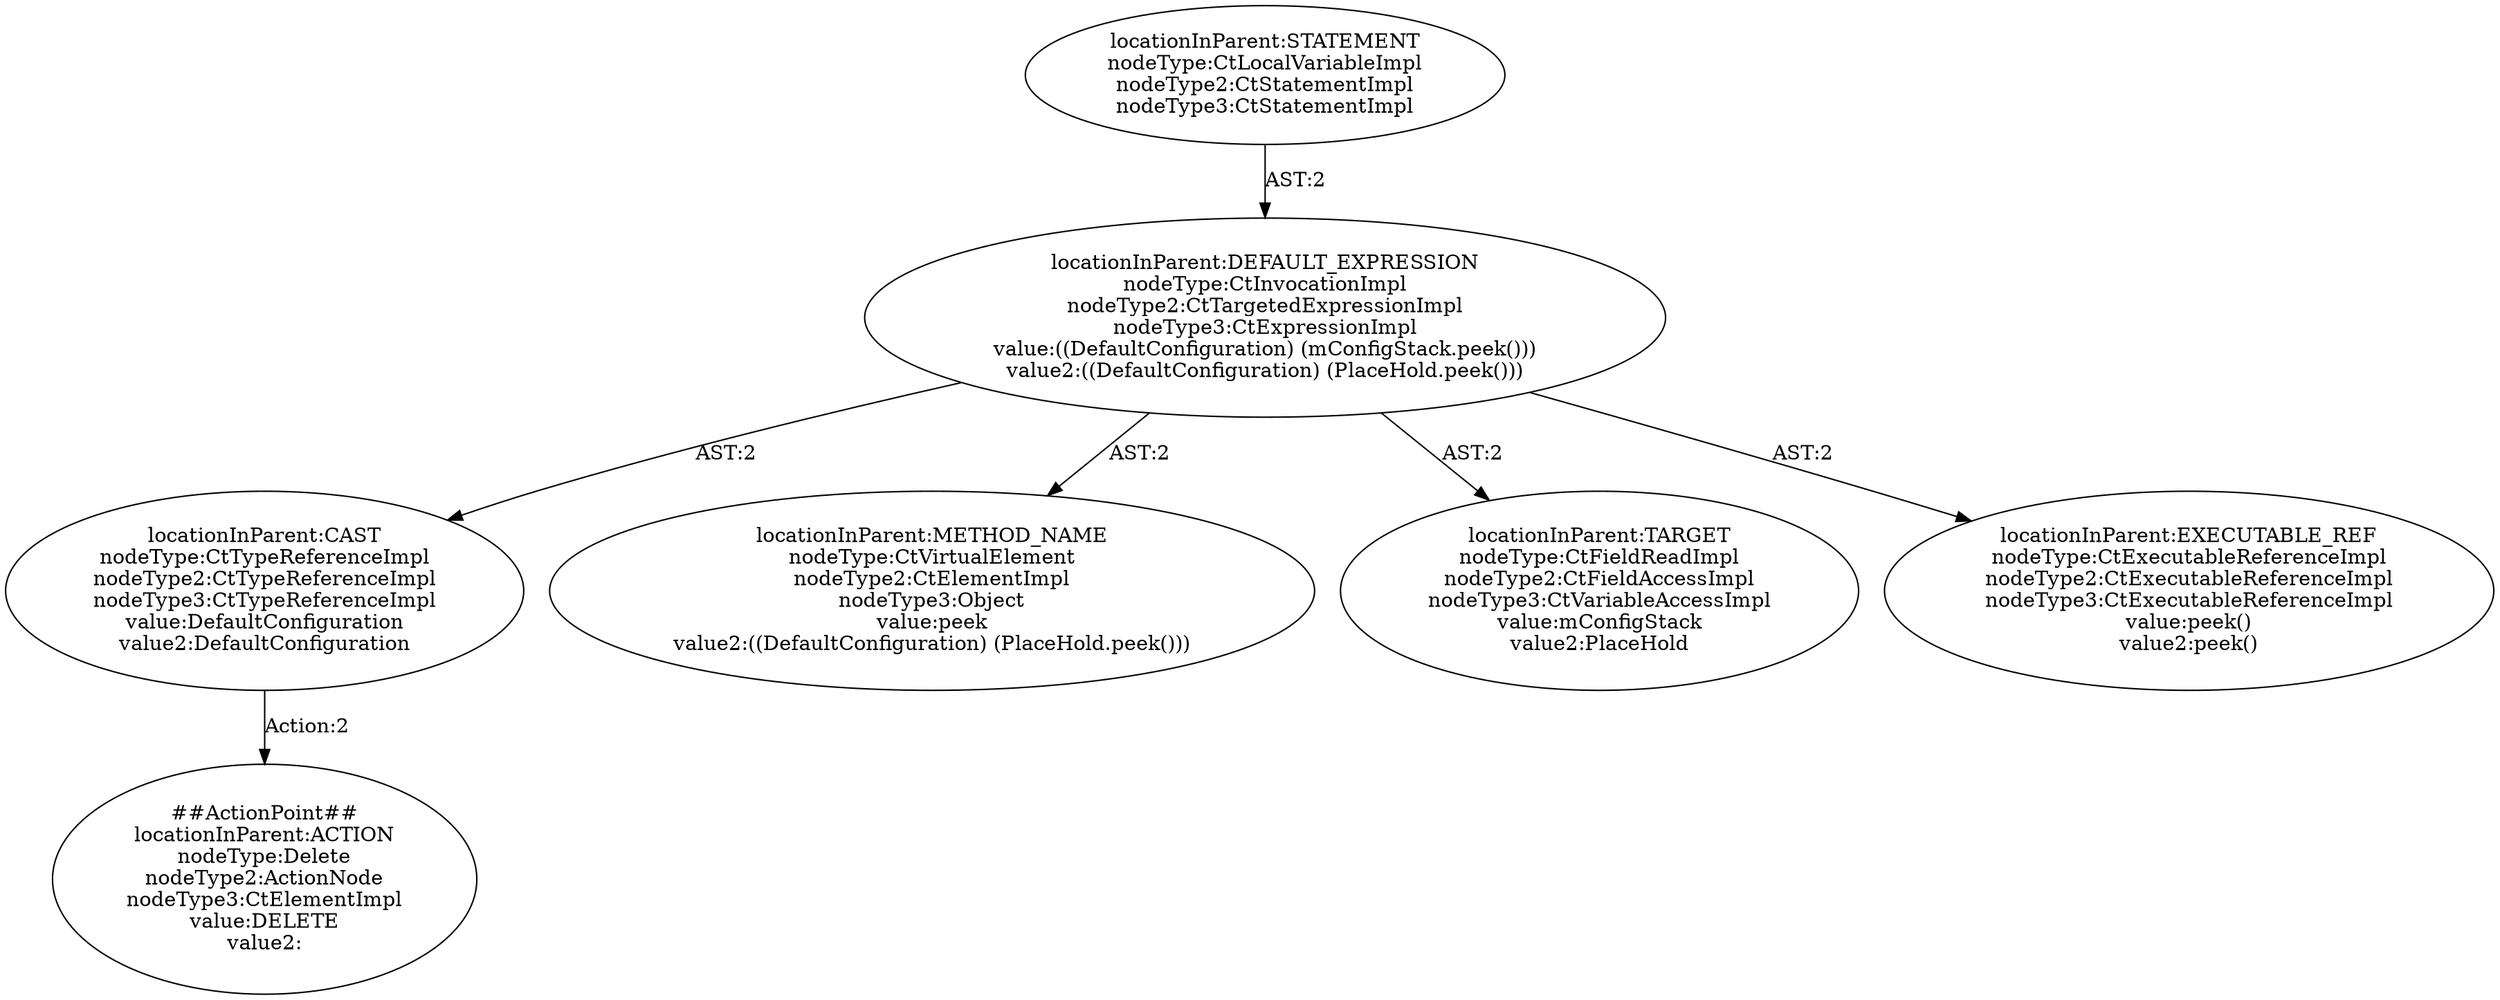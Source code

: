 digraph "Pattern" {
0 [label="##ActionPoint##
locationInParent:ACTION
nodeType:Delete
nodeType2:ActionNode
nodeType3:CtElementImpl
value:DELETE
value2:" shape=ellipse]
1 [label="locationInParent:CAST
nodeType:CtTypeReferenceImpl
nodeType2:CtTypeReferenceImpl
nodeType3:CtTypeReferenceImpl
value:DefaultConfiguration
value2:DefaultConfiguration" shape=ellipse]
2 [label="locationInParent:DEFAULT_EXPRESSION
nodeType:CtInvocationImpl
nodeType2:CtTargetedExpressionImpl
nodeType3:CtExpressionImpl
value:((DefaultConfiguration) (mConfigStack.peek()))
value2:((DefaultConfiguration) (PlaceHold.peek()))" shape=ellipse]
3 [label="locationInParent:STATEMENT
nodeType:CtLocalVariableImpl
nodeType2:CtStatementImpl
nodeType3:CtStatementImpl" shape=ellipse]
4 [label="locationInParent:METHOD_NAME
nodeType:CtVirtualElement
nodeType2:CtElementImpl
nodeType3:Object
value:peek
value2:((DefaultConfiguration) (PlaceHold.peek()))" shape=ellipse]
5 [label="locationInParent:TARGET
nodeType:CtFieldReadImpl
nodeType2:CtFieldAccessImpl
nodeType3:CtVariableAccessImpl
value:mConfigStack
value2:PlaceHold" shape=ellipse]
6 [label="locationInParent:EXECUTABLE_REF
nodeType:CtExecutableReferenceImpl
nodeType2:CtExecutableReferenceImpl
nodeType3:CtExecutableReferenceImpl
value:peek()
value2:peek()" shape=ellipse]
1 -> 0 [label="Action:2"];
2 -> 1 [label="AST:2"];
2 -> 4 [label="AST:2"];
2 -> 5 [label="AST:2"];
2 -> 6 [label="AST:2"];
3 -> 2 [label="AST:2"];
}
